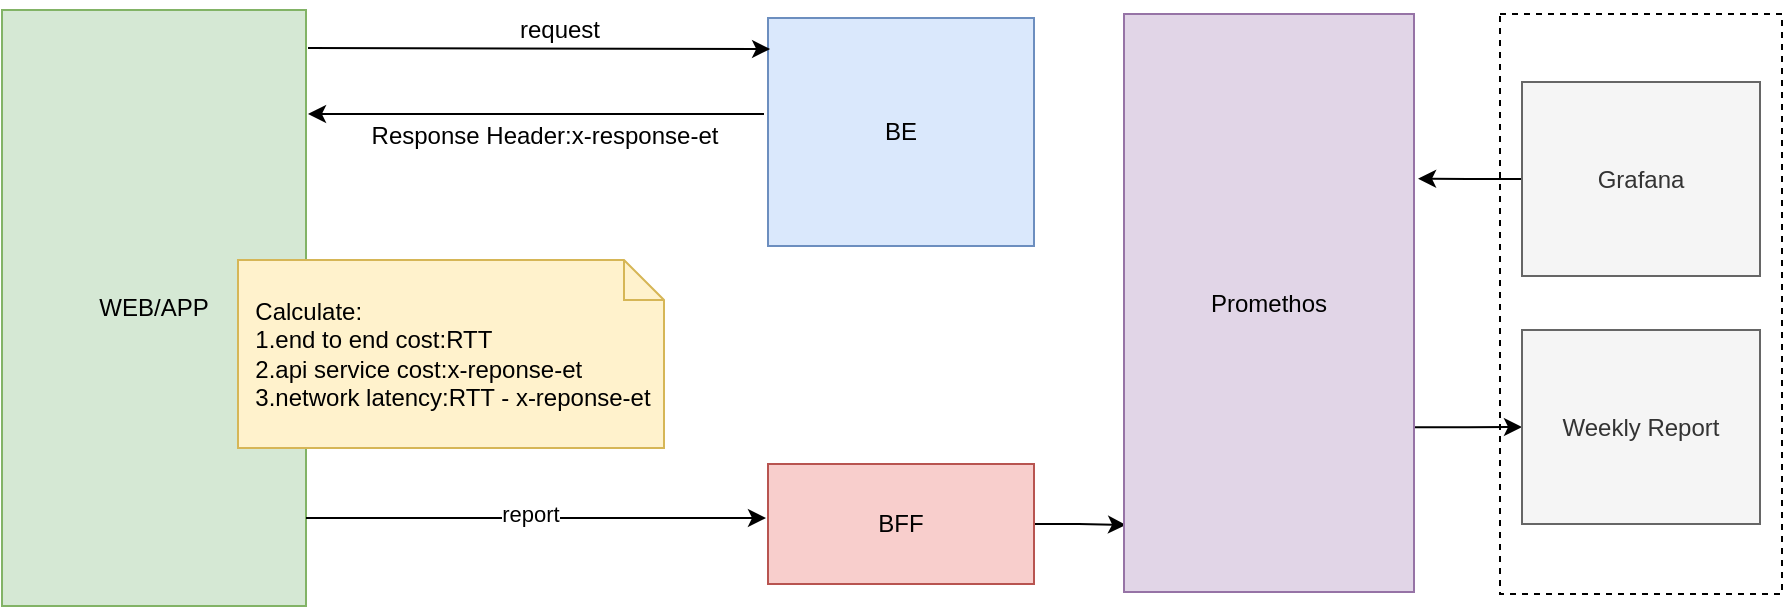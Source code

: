 <mxfile version="21.4.0" type="github">
  <diagram name="第 1 页" id="YbMV32dz8KYmbLjzAqyX">
    <mxGraphModel dx="1306" dy="868" grid="0" gridSize="10" guides="1" tooltips="1" connect="1" arrows="1" fold="1" page="1" pageScale="1" pageWidth="3300" pageHeight="4681" math="0" shadow="0">
      <root>
        <mxCell id="0" />
        <mxCell id="1" parent="0" />
        <mxCell id="E_-qTIuJGgrTYIes5nv8-20" value="" style="rounded=0;whiteSpace=wrap;html=1;dashed=1;" vertex="1" parent="1">
          <mxGeometry x="945" y="321" width="141" height="290" as="geometry" />
        </mxCell>
        <mxCell id="E_-qTIuJGgrTYIes5nv8-6" value="WEB/APP" style="rounded=0;whiteSpace=wrap;html=1;fillColor=#d5e8d4;strokeColor=#82b366;" vertex="1" parent="1">
          <mxGeometry x="196" y="319" width="152" height="298" as="geometry" />
        </mxCell>
        <mxCell id="E_-qTIuJGgrTYIes5nv8-7" value="BE" style="rounded=0;whiteSpace=wrap;html=1;fillColor=#dae8fc;strokeColor=#6c8ebf;" vertex="1" parent="1">
          <mxGeometry x="579" y="323" width="133" height="114" as="geometry" />
        </mxCell>
        <mxCell id="E_-qTIuJGgrTYIes5nv8-8" value="" style="endArrow=classic;html=1;rounded=0;entryX=0.008;entryY=0.136;entryDx=0;entryDy=0;entryPerimeter=0;" edge="1" parent="1" target="E_-qTIuJGgrTYIes5nv8-7">
          <mxGeometry x="0.004" width="50" height="50" relative="1" as="geometry">
            <mxPoint x="349" y="338" as="sourcePoint" />
            <mxPoint x="399" y="288" as="targetPoint" />
            <mxPoint as="offset" />
          </mxGeometry>
        </mxCell>
        <mxCell id="E_-qTIuJGgrTYIes5nv8-9" value="" style="endArrow=classic;html=1;rounded=0;" edge="1" parent="1">
          <mxGeometry width="50" height="50" relative="1" as="geometry">
            <mxPoint x="577" y="371" as="sourcePoint" />
            <mxPoint x="349" y="371" as="targetPoint" />
          </mxGeometry>
        </mxCell>
        <mxCell id="E_-qTIuJGgrTYIes5nv8-10" value="Response Header:x-response-et" style="text;html=1;strokeColor=none;fillColor=none;align=center;verticalAlign=middle;whiteSpace=wrap;rounded=0;" vertex="1" parent="1">
          <mxGeometry x="369" y="364" width="197" height="35" as="geometry" />
        </mxCell>
        <mxCell id="E_-qTIuJGgrTYIes5nv8-11" value="request" style="text;html=1;strokeColor=none;fillColor=none;align=center;verticalAlign=middle;whiteSpace=wrap;rounded=0;" vertex="1" parent="1">
          <mxGeometry x="445" y="314" width="60" height="30" as="geometry" />
        </mxCell>
        <mxCell id="E_-qTIuJGgrTYIes5nv8-17" value="" style="edgeStyle=orthogonalEdgeStyle;rounded=0;orthogonalLoop=1;jettySize=auto;html=1;entryX=0.007;entryY=0.884;entryDx=0;entryDy=0;entryPerimeter=0;" edge="1" parent="1" source="E_-qTIuJGgrTYIes5nv8-12" target="E_-qTIuJGgrTYIes5nv8-16">
          <mxGeometry relative="1" as="geometry" />
        </mxCell>
        <mxCell id="E_-qTIuJGgrTYIes5nv8-12" value="BFF" style="rounded=0;whiteSpace=wrap;html=1;fillColor=#f8cecc;strokeColor=#b85450;" vertex="1" parent="1">
          <mxGeometry x="579" y="546" width="133" height="60" as="geometry" />
        </mxCell>
        <mxCell id="E_-qTIuJGgrTYIes5nv8-13" value="" style="endArrow=classic;html=1;rounded=0;entryX=0;entryY=0.25;entryDx=0;entryDy=0;" edge="1" parent="1">
          <mxGeometry x="0.004" width="50" height="50" relative="1" as="geometry">
            <mxPoint x="348" y="573" as="sourcePoint" />
            <mxPoint x="578" y="573" as="targetPoint" />
            <mxPoint as="offset" />
          </mxGeometry>
        </mxCell>
        <mxCell id="E_-qTIuJGgrTYIes5nv8-14" value="report" style="edgeLabel;html=1;align=center;verticalAlign=middle;resizable=0;points=[];" vertex="1" connectable="0" parent="E_-qTIuJGgrTYIes5nv8-13">
          <mxGeometry x="-0.026" y="2" relative="1" as="geometry">
            <mxPoint as="offset" />
          </mxGeometry>
        </mxCell>
        <mxCell id="E_-qTIuJGgrTYIes5nv8-15" value="&amp;nbsp; Calculate:&lt;br&gt;&amp;nbsp; 1.end to end cost:RTT&lt;br&gt;&amp;nbsp; 2.api service cost:x-reponse-et&lt;br&gt;&amp;nbsp; 3.network latency:RTT - x-reponse-et" style="shape=note;size=20;whiteSpace=wrap;html=1;align=left;fillColor=#fff2cc;strokeColor=#d6b656;" vertex="1" parent="1">
          <mxGeometry x="314" y="444" width="213" height="94" as="geometry" />
        </mxCell>
        <mxCell id="E_-qTIuJGgrTYIes5nv8-24" value="" style="edgeStyle=orthogonalEdgeStyle;rounded=0;orthogonalLoop=1;jettySize=auto;html=1;exitX=0.993;exitY=0.715;exitDx=0;exitDy=0;exitPerimeter=0;" edge="1" parent="1" source="E_-qTIuJGgrTYIes5nv8-16" target="E_-qTIuJGgrTYIes5nv8-19">
          <mxGeometry relative="1" as="geometry" />
        </mxCell>
        <mxCell id="E_-qTIuJGgrTYIes5nv8-16" value="Promethos" style="rounded=0;whiteSpace=wrap;html=1;fillColor=#e1d5e7;strokeColor=#9673a6;" vertex="1" parent="1">
          <mxGeometry x="757" y="321" width="145" height="289" as="geometry" />
        </mxCell>
        <mxCell id="E_-qTIuJGgrTYIes5nv8-23" value="" style="edgeStyle=orthogonalEdgeStyle;rounded=0;orthogonalLoop=1;jettySize=auto;html=1;entryX=1.014;entryY=0.285;entryDx=0;entryDy=0;entryPerimeter=0;" edge="1" parent="1" source="E_-qTIuJGgrTYIes5nv8-18" target="E_-qTIuJGgrTYIes5nv8-16">
          <mxGeometry relative="1" as="geometry" />
        </mxCell>
        <mxCell id="E_-qTIuJGgrTYIes5nv8-18" value="Grafana" style="rounded=0;whiteSpace=wrap;html=1;fillColor=#f5f5f5;strokeColor=#666666;fontColor=#333333;" vertex="1" parent="1">
          <mxGeometry x="956" y="355" width="119" height="97" as="geometry" />
        </mxCell>
        <mxCell id="E_-qTIuJGgrTYIes5nv8-19" value="Weekly Report" style="rounded=0;whiteSpace=wrap;html=1;fillColor=#f5f5f5;strokeColor=#666666;fontColor=#333333;" vertex="1" parent="1">
          <mxGeometry x="956" y="479" width="119" height="97" as="geometry" />
        </mxCell>
      </root>
    </mxGraphModel>
  </diagram>
</mxfile>
